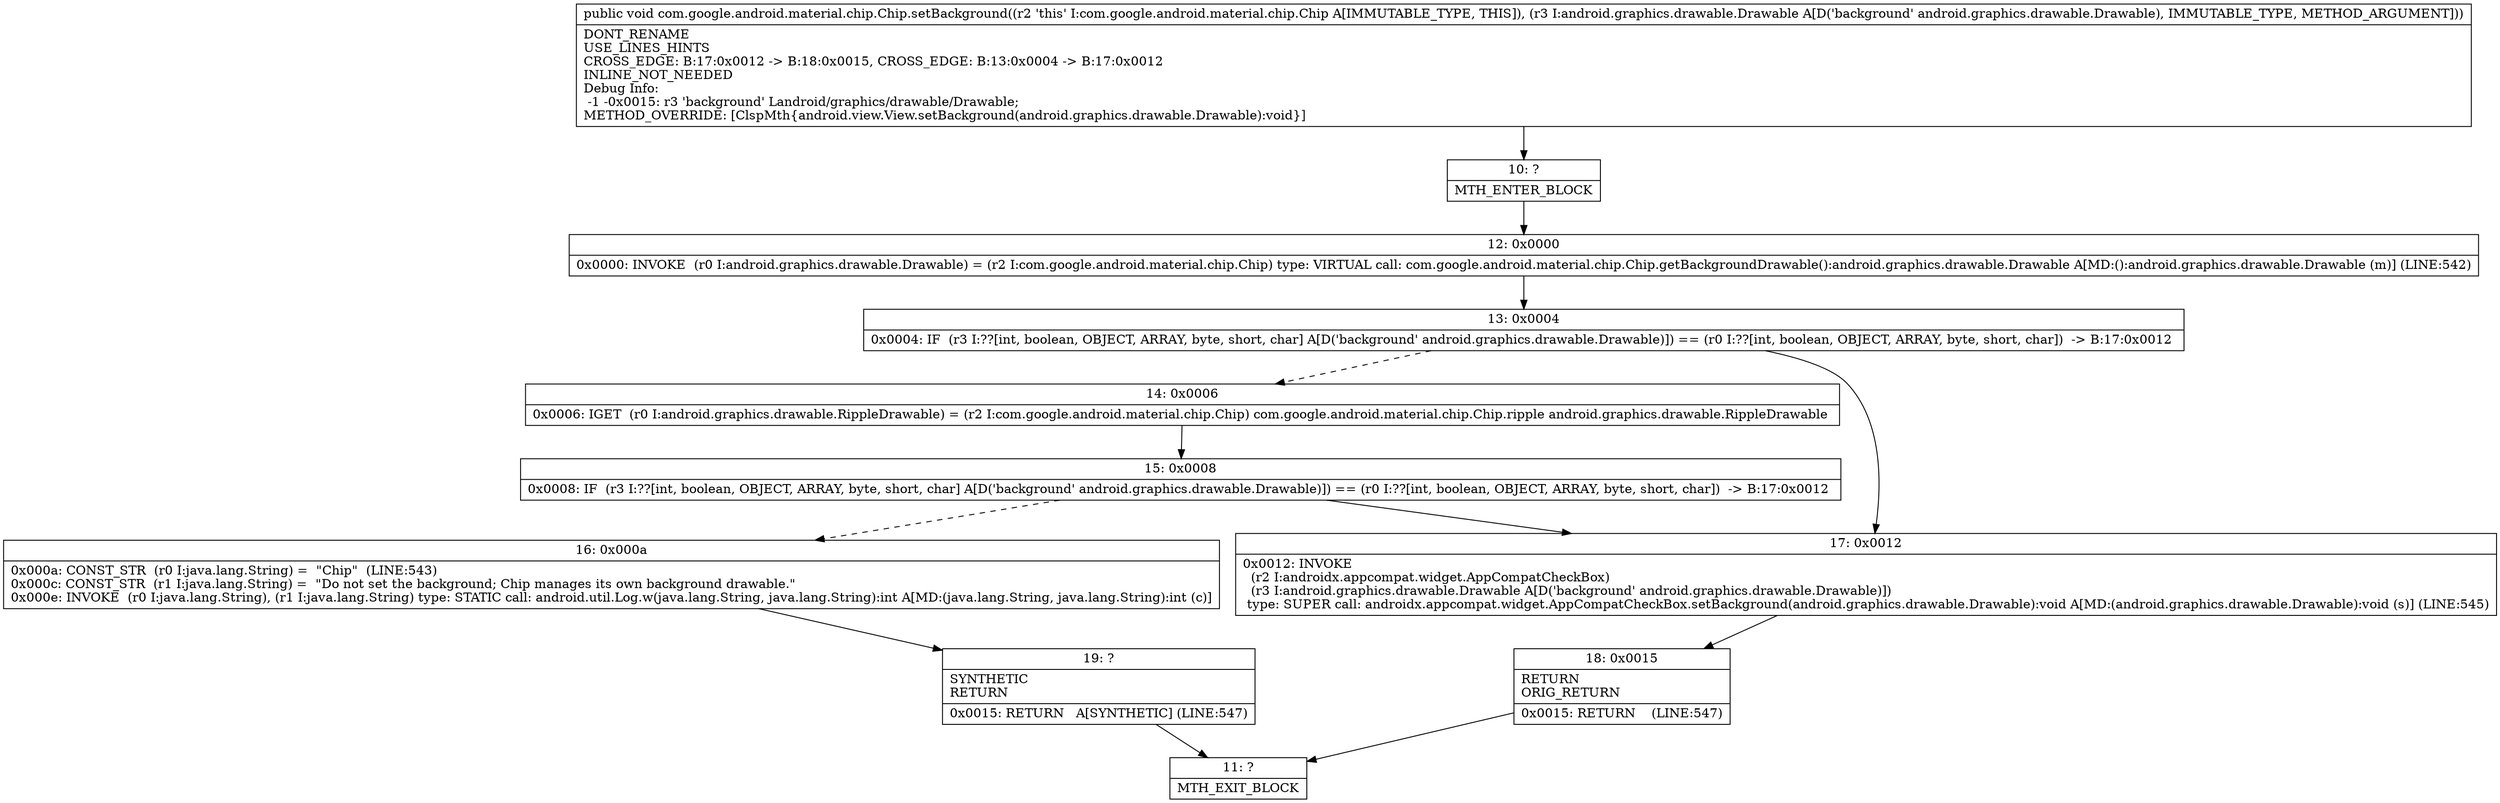 digraph "CFG forcom.google.android.material.chip.Chip.setBackground(Landroid\/graphics\/drawable\/Drawable;)V" {
Node_10 [shape=record,label="{10\:\ ?|MTH_ENTER_BLOCK\l}"];
Node_12 [shape=record,label="{12\:\ 0x0000|0x0000: INVOKE  (r0 I:android.graphics.drawable.Drawable) = (r2 I:com.google.android.material.chip.Chip) type: VIRTUAL call: com.google.android.material.chip.Chip.getBackgroundDrawable():android.graphics.drawable.Drawable A[MD:():android.graphics.drawable.Drawable (m)] (LINE:542)\l}"];
Node_13 [shape=record,label="{13\:\ 0x0004|0x0004: IF  (r3 I:??[int, boolean, OBJECT, ARRAY, byte, short, char] A[D('background' android.graphics.drawable.Drawable)]) == (r0 I:??[int, boolean, OBJECT, ARRAY, byte, short, char])  \-\> B:17:0x0012 \l}"];
Node_14 [shape=record,label="{14\:\ 0x0006|0x0006: IGET  (r0 I:android.graphics.drawable.RippleDrawable) = (r2 I:com.google.android.material.chip.Chip) com.google.android.material.chip.Chip.ripple android.graphics.drawable.RippleDrawable \l}"];
Node_15 [shape=record,label="{15\:\ 0x0008|0x0008: IF  (r3 I:??[int, boolean, OBJECT, ARRAY, byte, short, char] A[D('background' android.graphics.drawable.Drawable)]) == (r0 I:??[int, boolean, OBJECT, ARRAY, byte, short, char])  \-\> B:17:0x0012 \l}"];
Node_16 [shape=record,label="{16\:\ 0x000a|0x000a: CONST_STR  (r0 I:java.lang.String) =  \"Chip\"  (LINE:543)\l0x000c: CONST_STR  (r1 I:java.lang.String) =  \"Do not set the background; Chip manages its own background drawable.\" \l0x000e: INVOKE  (r0 I:java.lang.String), (r1 I:java.lang.String) type: STATIC call: android.util.Log.w(java.lang.String, java.lang.String):int A[MD:(java.lang.String, java.lang.String):int (c)]\l}"];
Node_19 [shape=record,label="{19\:\ ?|SYNTHETIC\lRETURN\l|0x0015: RETURN   A[SYNTHETIC] (LINE:547)\l}"];
Node_11 [shape=record,label="{11\:\ ?|MTH_EXIT_BLOCK\l}"];
Node_17 [shape=record,label="{17\:\ 0x0012|0x0012: INVOKE  \l  (r2 I:androidx.appcompat.widget.AppCompatCheckBox)\l  (r3 I:android.graphics.drawable.Drawable A[D('background' android.graphics.drawable.Drawable)])\l type: SUPER call: androidx.appcompat.widget.AppCompatCheckBox.setBackground(android.graphics.drawable.Drawable):void A[MD:(android.graphics.drawable.Drawable):void (s)] (LINE:545)\l}"];
Node_18 [shape=record,label="{18\:\ 0x0015|RETURN\lORIG_RETURN\l|0x0015: RETURN    (LINE:547)\l}"];
MethodNode[shape=record,label="{public void com.google.android.material.chip.Chip.setBackground((r2 'this' I:com.google.android.material.chip.Chip A[IMMUTABLE_TYPE, THIS]), (r3 I:android.graphics.drawable.Drawable A[D('background' android.graphics.drawable.Drawable), IMMUTABLE_TYPE, METHOD_ARGUMENT]))  | DONT_RENAME\lUSE_LINES_HINTS\lCROSS_EDGE: B:17:0x0012 \-\> B:18:0x0015, CROSS_EDGE: B:13:0x0004 \-\> B:17:0x0012\lINLINE_NOT_NEEDED\lDebug Info:\l  \-1 \-0x0015: r3 'background' Landroid\/graphics\/drawable\/Drawable;\lMETHOD_OVERRIDE: [ClspMth\{android.view.View.setBackground(android.graphics.drawable.Drawable):void\}]\l}"];
MethodNode -> Node_10;Node_10 -> Node_12;
Node_12 -> Node_13;
Node_13 -> Node_14[style=dashed];
Node_13 -> Node_17;
Node_14 -> Node_15;
Node_15 -> Node_16[style=dashed];
Node_15 -> Node_17;
Node_16 -> Node_19;
Node_19 -> Node_11;
Node_17 -> Node_18;
Node_18 -> Node_11;
}

